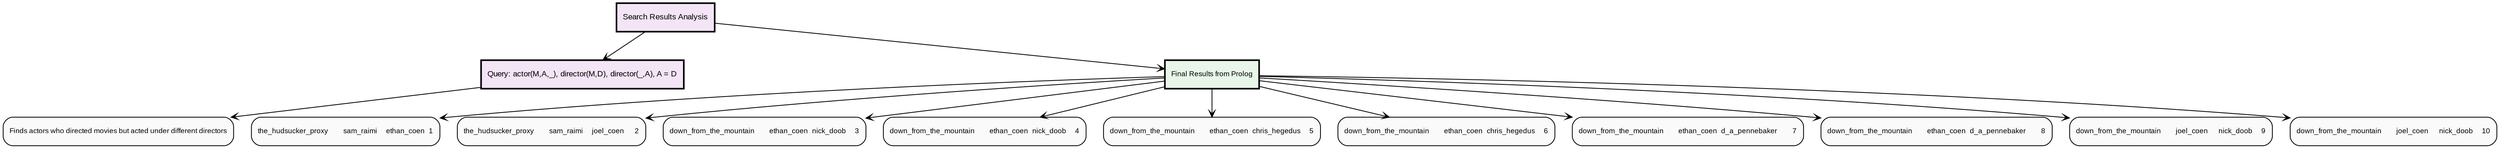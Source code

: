 digraph "Search Results Analysis" {
  rankdir=TB;
  nodesep=0.3; ranksep=0.5;
  node [shape=box, style="rounded,filled", fontname="Arial", fontsize=9];
  edge [arrowhead=vee, arrowsize=0.8];

  "root" [label="Search Results Analysis", fillcolor="#f3e5f5", style="filled,bold", fontsize=10];
  "query_1" [label="Query: actor(M,A,_), director(M,D), director(_,A), A \= D", fillcolor="#f3e5f5", style="filled,bold", fontsize=10];
  "desc_2" [label="Finds actors who directed movies but acted under different directors", fillcolor="#fafafa"];
  "final_3" [label="Final Results from Prolog", fillcolor="#e8f5e9", style="filled,bold", fontsize=9];
  "final_result_4" [label="the_hudsucker_proxy	sam_raimi	ethan_coen	1", fillcolor="#fafafa"];
  "final_result_5" [label="the_hudsucker_proxy	sam_raimi	joel_coen	2", fillcolor="#fafafa"];
  "final_result_6" [label="down_from_the_mountain	ethan_coen	nick_doob	3", fillcolor="#fafafa"];
  "final_result_7" [label="down_from_the_mountain	ethan_coen	nick_doob	4", fillcolor="#fafafa"];
  "final_result_8" [label="down_from_the_mountain	ethan_coen	chris_hegedus	5", fillcolor="#fafafa"];
  "final_result_9" [label="down_from_the_mountain	ethan_coen	chris_hegedus	6", fillcolor="#fafafa"];
  "final_result_10" [label="down_from_the_mountain	ethan_coen	d_a_pennebaker	7", fillcolor="#fafafa"];
  "final_result_11" [label="down_from_the_mountain	ethan_coen	d_a_pennebaker	8", fillcolor="#fafafa"];
  "final_result_12" [label="down_from_the_mountain	joel_coen	nick_doob	9", fillcolor="#fafafa"];
  "final_result_13" [label="down_from_the_mountain	joel_coen	nick_doob	10", fillcolor="#fafafa"];

  "root" -> "query_1";
  "root" -> "final_3";
  "query_1" -> "desc_2";
  "final_3" -> "final_result_4";
  "final_3" -> "final_result_5";
  "final_3" -> "final_result_6";
  "final_3" -> "final_result_7";
  "final_3" -> "final_result_8";
  "final_3" -> "final_result_9";
  "final_3" -> "final_result_10";
  "final_3" -> "final_result_11";
  "final_3" -> "final_result_12";
  "final_3" -> "final_result_13";
}
